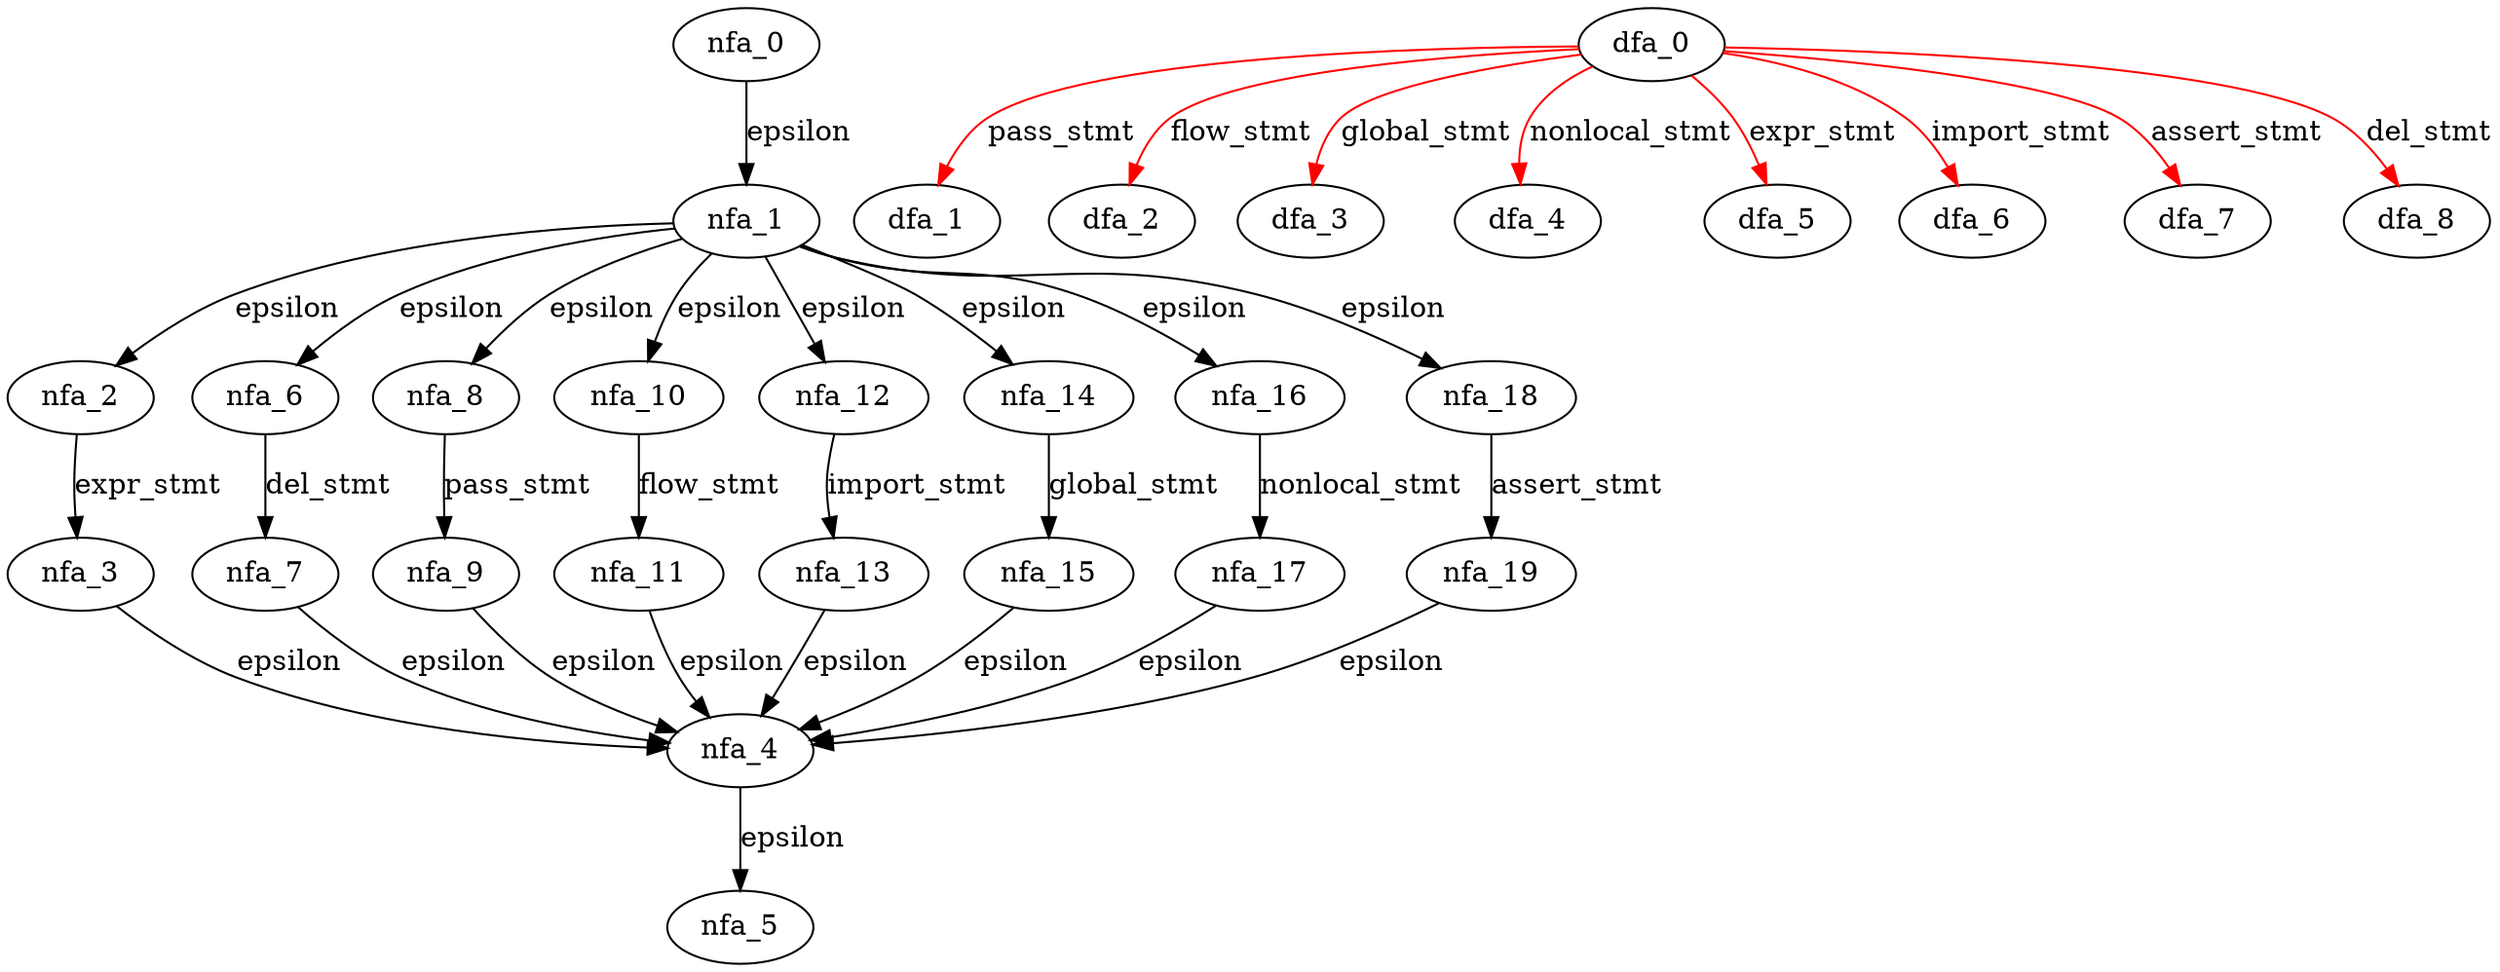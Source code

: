 digraph small_stmt {
 subgraph small_stmt_nfa {
  nfa_0->nfa_1[label=epsilon]
  nfa_1->nfa_2[label=epsilon]
  nfa_2->nfa_3[label=expr_stmt]
  nfa_3->nfa_4[label=epsilon]
  nfa_4->nfa_5[label=epsilon]
  nfa_1->nfa_6[label=epsilon]
  nfa_6->nfa_7[label=del_stmt]
  nfa_7->nfa_4[label=epsilon]
  nfa_1->nfa_8[label=epsilon]
  nfa_8->nfa_9[label=pass_stmt]
  nfa_9->nfa_4[label=epsilon]
  nfa_1->nfa_10[label=epsilon]
  nfa_10->nfa_11[label=flow_stmt]
  nfa_11->nfa_4[label=epsilon]
  nfa_1->nfa_12[label=epsilon]
  nfa_12->nfa_13[label=import_stmt]
  nfa_13->nfa_4[label=epsilon]
  nfa_1->nfa_14[label=epsilon]
  nfa_14->nfa_15[label=global_stmt]
  nfa_15->nfa_4[label=epsilon]
  nfa_1->nfa_16[label=epsilon]
  nfa_16->nfa_17[label=nonlocal_stmt]
  nfa_17->nfa_4[label=epsilon]
  nfa_1->nfa_18[label=epsilon]
  nfa_18->nfa_19[label=assert_stmt]
  nfa_19->nfa_4[label=epsilon]
  }
 subgraph small_stmt_dfa {
  dfa_0->dfa_1[label=pass_stmt,color=red]
  dfa_0->dfa_2[label=flow_stmt,color=red]
  dfa_0->dfa_3[label=global_stmt,color=red]
  dfa_0->dfa_4[label=nonlocal_stmt,color=red]
  dfa_0->dfa_5[label=expr_stmt,color=red]
  dfa_0->dfa_6[label=import_stmt,color=red]
  dfa_0->dfa_7[label=assert_stmt,color=red]
  dfa_0->dfa_8[label=del_stmt,color=red]
  }
}
